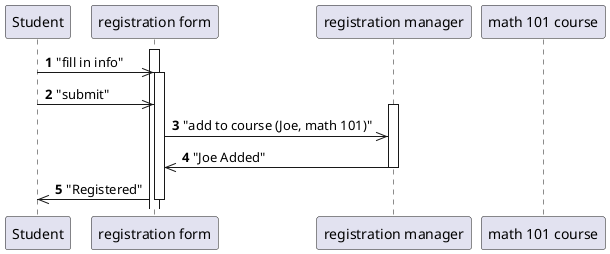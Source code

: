 @startuml

autonumber

   participant "Student"
   participant "registration form"
   participant "registration manager"
   participant "math 101 course"

		  activate "registration form"
	  "Student" ->>  "registration form" : "fill in info"
			  activate "registration form"
	  "Student" ->>  "registration form" : "submit"
			  activate "registration manager"
	  "registration form" ->>  "registration manager" : "add to course (Joe, math 101)"
			  "registration manager" ->>  "registration form" : "Joe Added"
	  deactivate "registration manager"
  			  "registration form" ->>  "Student" : "Registered"
	  deactivate "registration form"

@enduml
